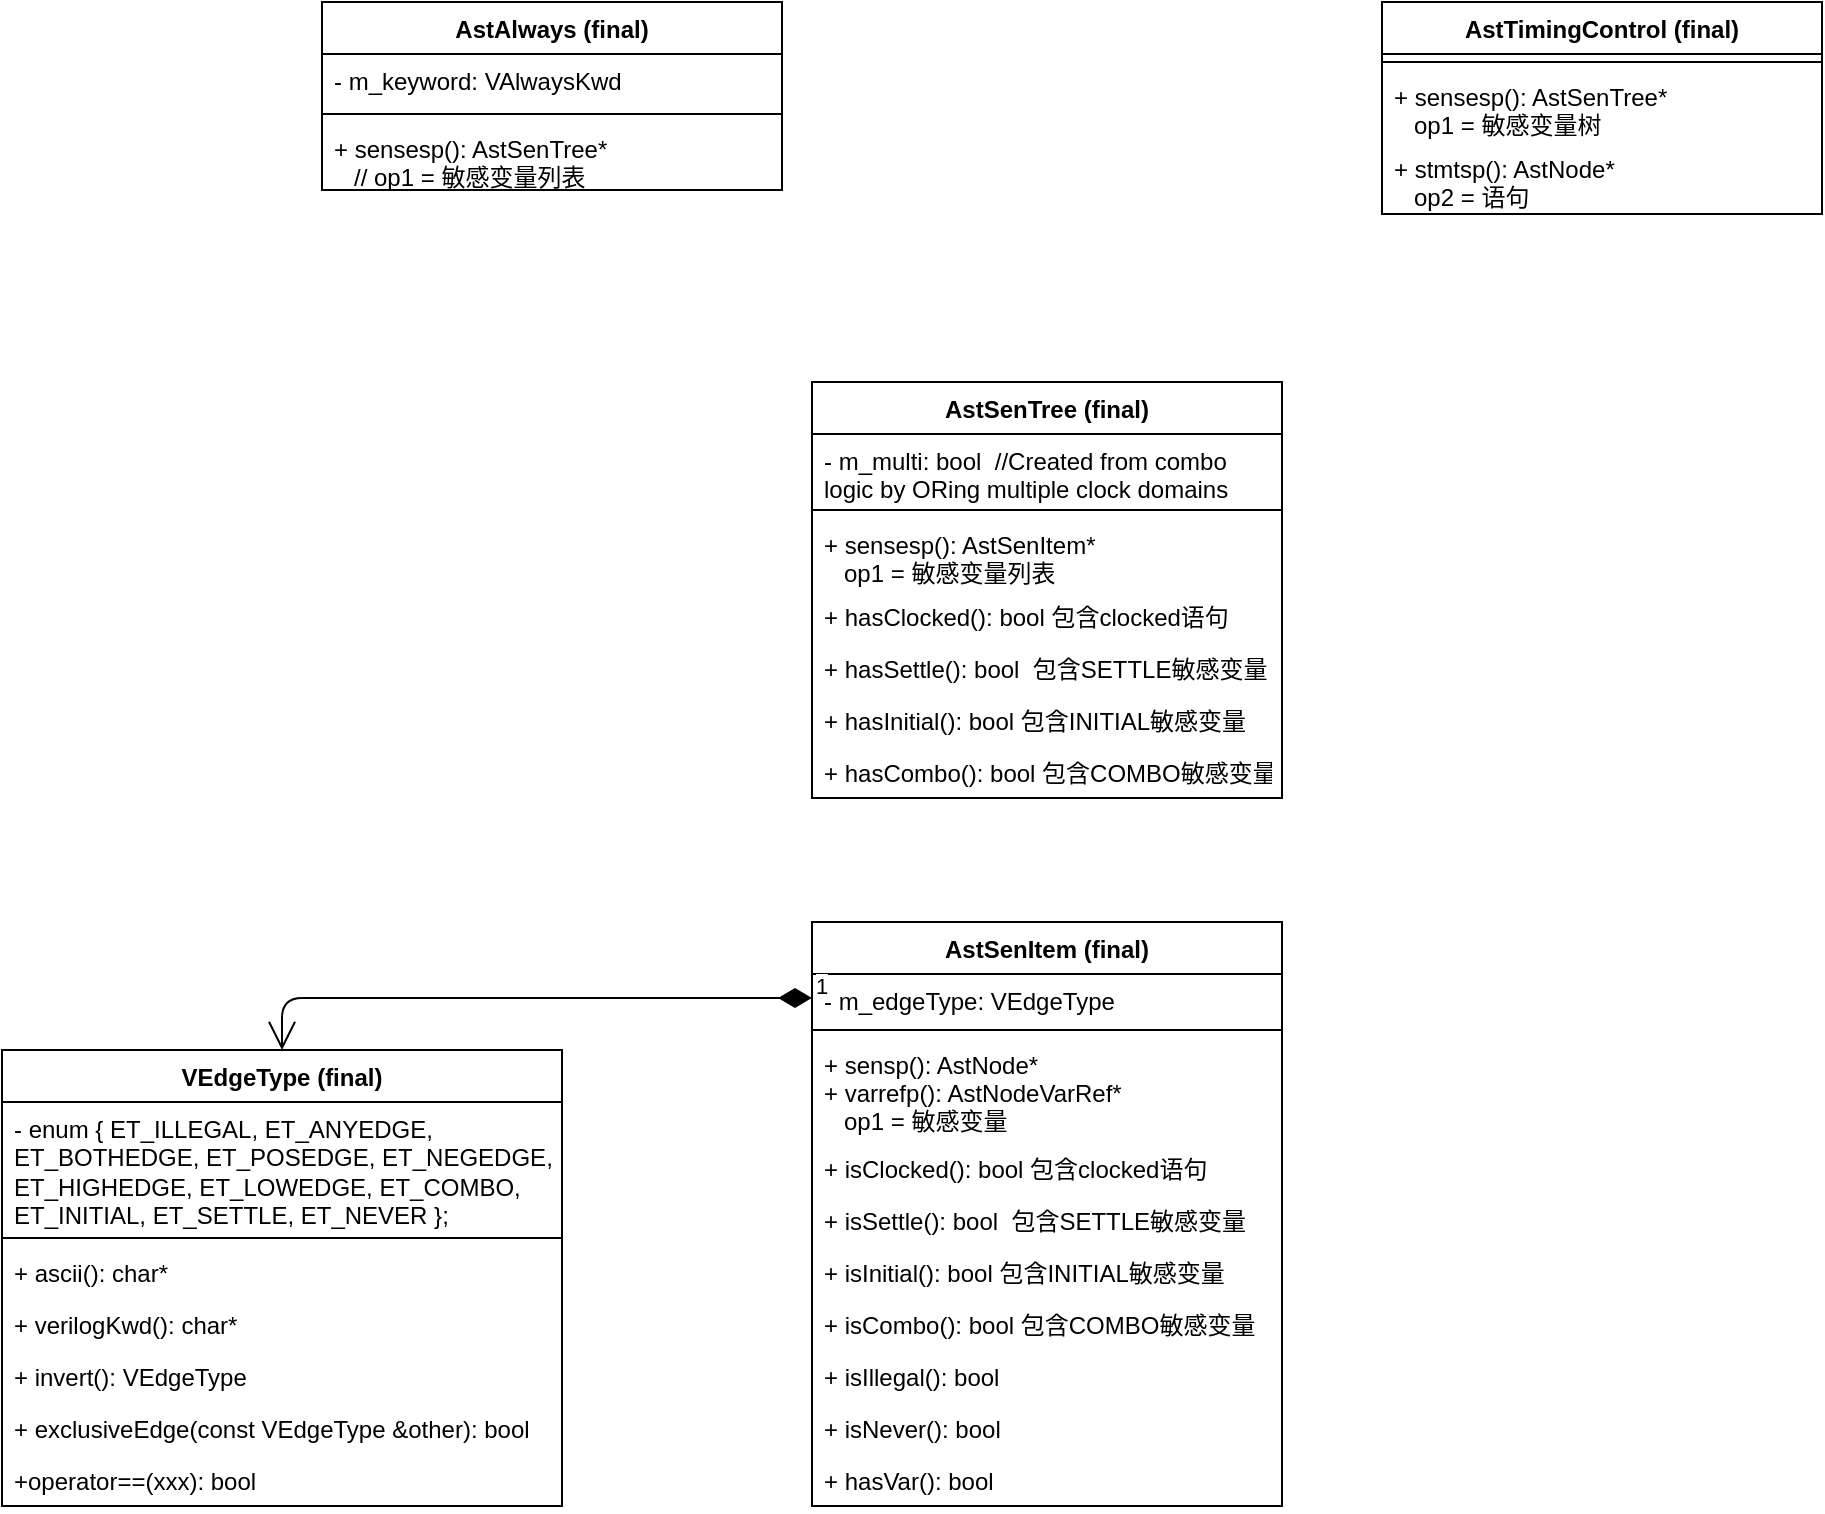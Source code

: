 <mxfile version="14.7.6" type="github">
  <diagram id="ZFzpthJSprnk8D9yMa9Z" name="第 1 页">
    <mxGraphModel dx="1422" dy="762" grid="1" gridSize="10" guides="1" tooltips="1" connect="1" arrows="1" fold="1" page="1" pageScale="1" pageWidth="1169" pageHeight="827" math="0" shadow="0">
      <root>
        <mxCell id="0" />
        <mxCell id="1" parent="0" />
        <mxCell id="NNSwcnHffDECImnnOeYG-1" value="AstAlways (final)" style="swimlane;fontStyle=1;align=center;verticalAlign=top;childLayout=stackLayout;horizontal=1;startSize=26;horizontalStack=0;resizeParent=1;resizeParentMax=0;resizeLast=0;collapsible=1;marginBottom=0;" vertex="1" parent="1">
          <mxGeometry x="200" y="40" width="230" height="94" as="geometry" />
        </mxCell>
        <mxCell id="NNSwcnHffDECImnnOeYG-2" value="- m_keyword: VAlwaysKwd" style="text;strokeColor=none;fillColor=none;align=left;verticalAlign=top;spacingLeft=4;spacingRight=4;overflow=hidden;rotatable=0;points=[[0,0.5],[1,0.5]];portConstraint=eastwest;" vertex="1" parent="NNSwcnHffDECImnnOeYG-1">
          <mxGeometry y="26" width="230" height="26" as="geometry" />
        </mxCell>
        <mxCell id="NNSwcnHffDECImnnOeYG-3" value="" style="line;strokeWidth=1;fillColor=none;align=left;verticalAlign=middle;spacingTop=-1;spacingLeft=3;spacingRight=3;rotatable=0;labelPosition=right;points=[];portConstraint=eastwest;" vertex="1" parent="NNSwcnHffDECImnnOeYG-1">
          <mxGeometry y="52" width="230" height="8" as="geometry" />
        </mxCell>
        <mxCell id="NNSwcnHffDECImnnOeYG-4" value="+ sensesp(): AstSenTree*&#xa;   // op1 = 敏感变量列表" style="text;strokeColor=none;fillColor=none;align=left;verticalAlign=top;spacingLeft=4;spacingRight=4;overflow=hidden;rotatable=0;points=[[0,0.5],[1,0.5]];portConstraint=eastwest;" vertex="1" parent="NNSwcnHffDECImnnOeYG-1">
          <mxGeometry y="60" width="230" height="34" as="geometry" />
        </mxCell>
        <mxCell id="NNSwcnHffDECImnnOeYG-5" value="AstTimingControl (final)" style="swimlane;fontStyle=1;align=center;verticalAlign=top;childLayout=stackLayout;horizontal=1;startSize=26;horizontalStack=0;resizeParent=1;resizeParentMax=0;resizeLast=0;collapsible=1;marginBottom=0;" vertex="1" parent="1">
          <mxGeometry x="730" y="40" width="220" height="106" as="geometry" />
        </mxCell>
        <mxCell id="NNSwcnHffDECImnnOeYG-6" value="" style="line;strokeWidth=1;fillColor=none;align=left;verticalAlign=middle;spacingTop=-1;spacingLeft=3;spacingRight=3;rotatable=0;labelPosition=right;points=[];portConstraint=eastwest;" vertex="1" parent="NNSwcnHffDECImnnOeYG-5">
          <mxGeometry y="26" width="220" height="8" as="geometry" />
        </mxCell>
        <mxCell id="NNSwcnHffDECImnnOeYG-7" value="+ sensesp(): AstSenTree*&#xa;   op1 = 敏感变量树" style="text;strokeColor=none;fillColor=none;align=left;verticalAlign=top;spacingLeft=4;spacingRight=4;overflow=hidden;rotatable=0;points=[[0,0.5],[1,0.5]];portConstraint=eastwest;" vertex="1" parent="NNSwcnHffDECImnnOeYG-5">
          <mxGeometry y="34" width="220" height="36" as="geometry" />
        </mxCell>
        <mxCell id="NNSwcnHffDECImnnOeYG-8" value="+ stmtsp(): AstNode*&#xa;   op2 = 语句" style="text;strokeColor=none;fillColor=none;align=left;verticalAlign=top;spacingLeft=4;spacingRight=4;overflow=hidden;rotatable=0;points=[[0,0.5],[1,0.5]];portConstraint=eastwest;" vertex="1" parent="NNSwcnHffDECImnnOeYG-5">
          <mxGeometry y="70" width="220" height="36" as="geometry" />
        </mxCell>
        <mxCell id="NNSwcnHffDECImnnOeYG-28" value="AstSenTree (final)" style="swimlane;fontStyle=1;align=center;verticalAlign=top;childLayout=stackLayout;horizontal=1;startSize=26;horizontalStack=0;resizeParent=1;resizeParentMax=0;resizeLast=0;collapsible=1;marginBottom=0;" vertex="1" parent="1">
          <mxGeometry x="445" y="230" width="235" height="208" as="geometry" />
        </mxCell>
        <mxCell id="NNSwcnHffDECImnnOeYG-32" value="- m_multi: bool  //Created from combo logic by ORing multiple clock domains" style="text;strokeColor=none;fillColor=none;align=left;verticalAlign=top;spacingLeft=4;spacingRight=4;overflow=hidden;rotatable=0;points=[[0,0.5],[1,0.5]];portConstraint=eastwest;whiteSpace=wrap;" vertex="1" parent="NNSwcnHffDECImnnOeYG-28">
          <mxGeometry y="26" width="235" height="34" as="geometry" />
        </mxCell>
        <mxCell id="NNSwcnHffDECImnnOeYG-29" value="" style="line;strokeWidth=1;fillColor=none;align=left;verticalAlign=middle;spacingTop=-1;spacingLeft=3;spacingRight=3;rotatable=0;labelPosition=right;points=[];portConstraint=eastwest;" vertex="1" parent="NNSwcnHffDECImnnOeYG-28">
          <mxGeometry y="60" width="235" height="8" as="geometry" />
        </mxCell>
        <mxCell id="NNSwcnHffDECImnnOeYG-30" value="+ sensesp(): AstSenItem*&#xa;   op1 = 敏感变量列表" style="text;strokeColor=none;fillColor=none;align=left;verticalAlign=top;spacingLeft=4;spacingRight=4;overflow=hidden;rotatable=0;points=[[0,0.5],[1,0.5]];portConstraint=eastwest;" vertex="1" parent="NNSwcnHffDECImnnOeYG-28">
          <mxGeometry y="68" width="235" height="36" as="geometry" />
        </mxCell>
        <mxCell id="NNSwcnHffDECImnnOeYG-33" value="+ hasClocked(): bool 包含clocked语句" style="text;strokeColor=none;fillColor=none;align=left;verticalAlign=top;spacingLeft=4;spacingRight=4;overflow=hidden;rotatable=0;points=[[0,0.5],[1,0.5]];portConstraint=eastwest;" vertex="1" parent="NNSwcnHffDECImnnOeYG-28">
          <mxGeometry y="104" width="235" height="26" as="geometry" />
        </mxCell>
        <mxCell id="NNSwcnHffDECImnnOeYG-34" value="+ hasSettle(): bool  包含SETTLE敏感变量" style="text;strokeColor=none;fillColor=none;align=left;verticalAlign=top;spacingLeft=4;spacingRight=4;overflow=hidden;rotatable=0;points=[[0,0.5],[1,0.5]];portConstraint=eastwest;" vertex="1" parent="NNSwcnHffDECImnnOeYG-28">
          <mxGeometry y="130" width="235" height="26" as="geometry" />
        </mxCell>
        <mxCell id="NNSwcnHffDECImnnOeYG-36" value="+ hasInitial(): bool 包含INITIAL敏感变量" style="text;strokeColor=none;fillColor=none;align=left;verticalAlign=top;spacingLeft=4;spacingRight=4;overflow=hidden;rotatable=0;points=[[0,0.5],[1,0.5]];portConstraint=eastwest;" vertex="1" parent="NNSwcnHffDECImnnOeYG-28">
          <mxGeometry y="156" width="235" height="26" as="geometry" />
        </mxCell>
        <mxCell id="NNSwcnHffDECImnnOeYG-35" value="+ hasCombo(): bool 包含COMBO敏感变量" style="text;strokeColor=none;fillColor=none;align=left;verticalAlign=top;spacingLeft=4;spacingRight=4;overflow=hidden;rotatable=0;points=[[0,0.5],[1,0.5]];portConstraint=eastwest;" vertex="1" parent="NNSwcnHffDECImnnOeYG-28">
          <mxGeometry y="182" width="235" height="26" as="geometry" />
        </mxCell>
        <mxCell id="NNSwcnHffDECImnnOeYG-37" value="AstSenItem (final)" style="swimlane;fontStyle=1;align=center;verticalAlign=top;childLayout=stackLayout;horizontal=1;startSize=26;horizontalStack=0;resizeParent=1;resizeParentMax=0;resizeLast=0;collapsible=1;marginBottom=0;" vertex="1" parent="1">
          <mxGeometry x="445" y="500" width="235" height="292" as="geometry" />
        </mxCell>
        <mxCell id="NNSwcnHffDECImnnOeYG-38" value="- m_edgeType: VEdgeType" style="text;strokeColor=none;fillColor=none;align=left;verticalAlign=top;spacingLeft=4;spacingRight=4;overflow=hidden;rotatable=0;points=[[0,0.5],[1,0.5]];portConstraint=eastwest;whiteSpace=wrap;" vertex="1" parent="NNSwcnHffDECImnnOeYG-37">
          <mxGeometry y="26" width="235" height="24" as="geometry" />
        </mxCell>
        <mxCell id="NNSwcnHffDECImnnOeYG-39" value="" style="line;strokeWidth=1;fillColor=none;align=left;verticalAlign=middle;spacingTop=-1;spacingLeft=3;spacingRight=3;rotatable=0;labelPosition=right;points=[];portConstraint=eastwest;" vertex="1" parent="NNSwcnHffDECImnnOeYG-37">
          <mxGeometry y="50" width="235" height="8" as="geometry" />
        </mxCell>
        <mxCell id="NNSwcnHffDECImnnOeYG-40" value="+ sensp(): AstNode*&#xa;+ varrefp(): AstNodeVarRef*&#xa;   op1 = 敏感变量" style="text;strokeColor=none;fillColor=none;align=left;verticalAlign=top;spacingLeft=4;spacingRight=4;overflow=hidden;rotatable=0;points=[[0,0.5],[1,0.5]];portConstraint=eastwest;" vertex="1" parent="NNSwcnHffDECImnnOeYG-37">
          <mxGeometry y="58" width="235" height="52" as="geometry" />
        </mxCell>
        <mxCell id="NNSwcnHffDECImnnOeYG-41" value="+ isClocked(): bool 包含clocked语句" style="text;strokeColor=none;fillColor=none;align=left;verticalAlign=top;spacingLeft=4;spacingRight=4;overflow=hidden;rotatable=0;points=[[0,0.5],[1,0.5]];portConstraint=eastwest;" vertex="1" parent="NNSwcnHffDECImnnOeYG-37">
          <mxGeometry y="110" width="235" height="26" as="geometry" />
        </mxCell>
        <mxCell id="NNSwcnHffDECImnnOeYG-42" value="+ isSettle(): bool  包含SETTLE敏感变量" style="text;strokeColor=none;fillColor=none;align=left;verticalAlign=top;spacingLeft=4;spacingRight=4;overflow=hidden;rotatable=0;points=[[0,0.5],[1,0.5]];portConstraint=eastwest;" vertex="1" parent="NNSwcnHffDECImnnOeYG-37">
          <mxGeometry y="136" width="235" height="26" as="geometry" />
        </mxCell>
        <mxCell id="NNSwcnHffDECImnnOeYG-43" value="+ isInitial(): bool 包含INITIAL敏感变量" style="text;strokeColor=none;fillColor=none;align=left;verticalAlign=top;spacingLeft=4;spacingRight=4;overflow=hidden;rotatable=0;points=[[0,0.5],[1,0.5]];portConstraint=eastwest;" vertex="1" parent="NNSwcnHffDECImnnOeYG-37">
          <mxGeometry y="162" width="235" height="26" as="geometry" />
        </mxCell>
        <mxCell id="NNSwcnHffDECImnnOeYG-45" value="+ isCombo(): bool 包含COMBO敏感变量" style="text;strokeColor=none;fillColor=none;align=left;verticalAlign=top;spacingLeft=4;spacingRight=4;overflow=hidden;rotatable=0;points=[[0,0.5],[1,0.5]];portConstraint=eastwest;" vertex="1" parent="NNSwcnHffDECImnnOeYG-37">
          <mxGeometry y="188" width="235" height="26" as="geometry" />
        </mxCell>
        <mxCell id="NNSwcnHffDECImnnOeYG-44" value="+ isIllegal(): bool" style="text;strokeColor=none;fillColor=none;align=left;verticalAlign=top;spacingLeft=4;spacingRight=4;overflow=hidden;rotatable=0;points=[[0,0.5],[1,0.5]];portConstraint=eastwest;" vertex="1" parent="NNSwcnHffDECImnnOeYG-37">
          <mxGeometry y="214" width="235" height="26" as="geometry" />
        </mxCell>
        <mxCell id="NNSwcnHffDECImnnOeYG-47" value="+ isNever(): bool" style="text;strokeColor=none;fillColor=none;align=left;verticalAlign=top;spacingLeft=4;spacingRight=4;overflow=hidden;rotatable=0;points=[[0,0.5],[1,0.5]];portConstraint=eastwest;" vertex="1" parent="NNSwcnHffDECImnnOeYG-37">
          <mxGeometry y="240" width="235" height="26" as="geometry" />
        </mxCell>
        <mxCell id="NNSwcnHffDECImnnOeYG-46" value="+ hasVar(): bool" style="text;strokeColor=none;fillColor=none;align=left;verticalAlign=top;spacingLeft=4;spacingRight=4;overflow=hidden;rotatable=0;points=[[0,0.5],[1,0.5]];portConstraint=eastwest;" vertex="1" parent="NNSwcnHffDECImnnOeYG-37">
          <mxGeometry y="266" width="235" height="26" as="geometry" />
        </mxCell>
        <mxCell id="NNSwcnHffDECImnnOeYG-48" value="VEdgeType (final)" style="swimlane;fontStyle=1;align=center;verticalAlign=top;childLayout=stackLayout;horizontal=1;startSize=26;horizontalStack=0;resizeParent=1;resizeParentMax=0;resizeLast=0;collapsible=1;marginBottom=0;" vertex="1" parent="1">
          <mxGeometry x="40" y="564" width="280" height="228" as="geometry" />
        </mxCell>
        <mxCell id="NNSwcnHffDECImnnOeYG-49" value="- enum { ET_ILLEGAL, ET_ANYEDGE, ET_BOTHEDGE, ET_POSEDGE, ET_NEGEDGE, ET_HIGHEDGE, ET_LOWEDGE, ET_COMBO, ET_INITIAL, ET_SETTLE, ET_NEVER };" style="text;strokeColor=none;fillColor=none;align=left;verticalAlign=top;spacingLeft=4;spacingRight=4;overflow=hidden;rotatable=0;points=[[0,0.5],[1,0.5]];portConstraint=eastwest;whiteSpace=wrap;" vertex="1" parent="NNSwcnHffDECImnnOeYG-48">
          <mxGeometry y="26" width="280" height="64" as="geometry" />
        </mxCell>
        <mxCell id="NNSwcnHffDECImnnOeYG-50" value="" style="line;strokeWidth=1;fillColor=none;align=left;verticalAlign=middle;spacingTop=-1;spacingLeft=3;spacingRight=3;rotatable=0;labelPosition=right;points=[];portConstraint=eastwest;" vertex="1" parent="NNSwcnHffDECImnnOeYG-48">
          <mxGeometry y="90" width="280" height="8" as="geometry" />
        </mxCell>
        <mxCell id="NNSwcnHffDECImnnOeYG-51" value="+ ascii(): char* " style="text;strokeColor=none;fillColor=none;align=left;verticalAlign=top;spacingLeft=4;spacingRight=4;overflow=hidden;rotatable=0;points=[[0,0.5],[1,0.5]];portConstraint=eastwest;" vertex="1" parent="NNSwcnHffDECImnnOeYG-48">
          <mxGeometry y="98" width="280" height="26" as="geometry" />
        </mxCell>
        <mxCell id="NNSwcnHffDECImnnOeYG-53" value="+ verilogKwd(): char* " style="text;strokeColor=none;fillColor=none;align=left;verticalAlign=top;spacingLeft=4;spacingRight=4;overflow=hidden;rotatable=0;points=[[0,0.5],[1,0.5]];portConstraint=eastwest;" vertex="1" parent="NNSwcnHffDECImnnOeYG-48">
          <mxGeometry y="124" width="280" height="26" as="geometry" />
        </mxCell>
        <mxCell id="NNSwcnHffDECImnnOeYG-54" value="+ invert(): VEdgeType " style="text;strokeColor=none;fillColor=none;align=left;verticalAlign=top;spacingLeft=4;spacingRight=4;overflow=hidden;rotatable=0;points=[[0,0.5],[1,0.5]];portConstraint=eastwest;" vertex="1" parent="NNSwcnHffDECImnnOeYG-48">
          <mxGeometry y="150" width="280" height="26" as="geometry" />
        </mxCell>
        <mxCell id="NNSwcnHffDECImnnOeYG-55" value="+ exclusiveEdge(const VEdgeType &amp;other): bool" style="text;strokeColor=none;fillColor=none;align=left;verticalAlign=top;spacingLeft=4;spacingRight=4;overflow=hidden;rotatable=0;points=[[0,0.5],[1,0.5]];portConstraint=eastwest;" vertex="1" parent="NNSwcnHffDECImnnOeYG-48">
          <mxGeometry y="176" width="280" height="26" as="geometry" />
        </mxCell>
        <mxCell id="NNSwcnHffDECImnnOeYG-52" value="+operator==(xxx): bool " style="text;strokeColor=none;fillColor=none;align=left;verticalAlign=top;spacingLeft=4;spacingRight=4;overflow=hidden;rotatable=0;points=[[0,0.5],[1,0.5]];portConstraint=eastwest;" vertex="1" parent="NNSwcnHffDECImnnOeYG-48">
          <mxGeometry y="202" width="280" height="26" as="geometry" />
        </mxCell>
        <mxCell id="NNSwcnHffDECImnnOeYG-56" value="1" style="endArrow=open;html=1;endSize=12;startArrow=diamondThin;startSize=14;startFill=1;edgeStyle=orthogonalEdgeStyle;align=left;verticalAlign=bottom;entryX=0.5;entryY=0;entryDx=0;entryDy=0;" edge="1" parent="1" source="NNSwcnHffDECImnnOeYG-38" target="NNSwcnHffDECImnnOeYG-48">
          <mxGeometry x="-1" y="3" relative="1" as="geometry">
            <mxPoint x="650" y="1065" as="sourcePoint" />
            <mxPoint x="520" y="1040" as="targetPoint" />
          </mxGeometry>
        </mxCell>
      </root>
    </mxGraphModel>
  </diagram>
</mxfile>
